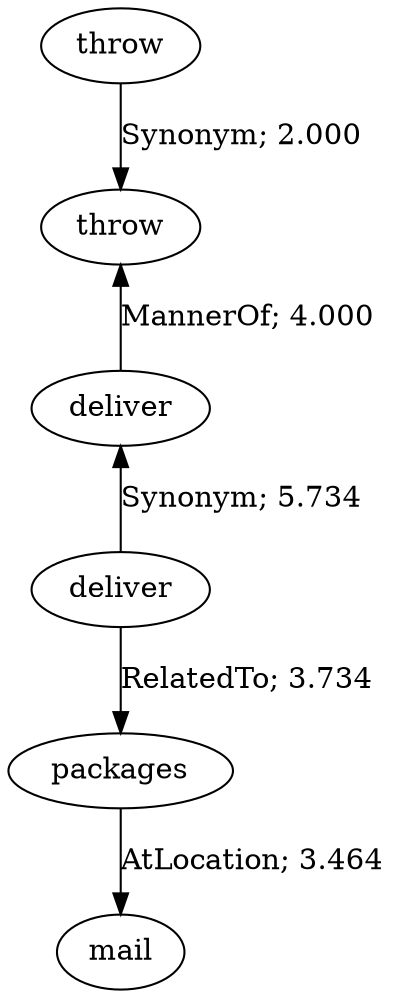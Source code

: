 // The path the concepts from "throw" to "mail".Path Length: 5; Weight Sum: 18.932304845413263; Average Weight: 3.7864609690826527
digraph "5_c---throw-mail---PLen5_WSum18.932_WAvg3.786" {
	0 [label=throw]
	1 [label=throw]
	2 [label=deliver]
	3 [label=deliver]
	4 [label=packages]
	5 [label=mail]
	0 -> 1 [label="Synonym; 2.000" dir=forward weight=2.000]
	1 -> 2 [label="MannerOf; 4.000" dir=back weight=4.000]
	2 -> 3 [label="Synonym; 5.734" dir=back weight=5.734]
	3 -> 4 [label="RelatedTo; 3.734" dir=forward weight=3.734]
	4 -> 5 [label="AtLocation; 3.464" dir=forward weight=3.464]
}
